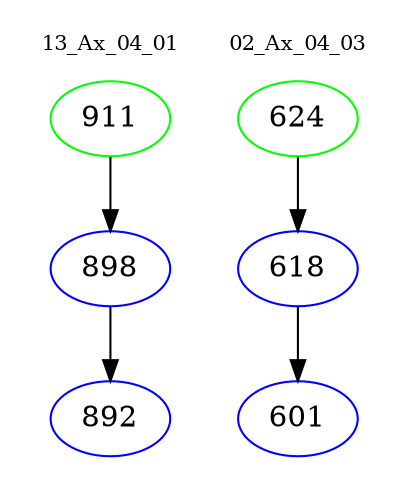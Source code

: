 digraph{
subgraph cluster_0 {
color = white
label = "13_Ax_04_01";
fontsize=10;
T0_911 [label="911", color="green"]
T0_911 -> T0_898 [color="black"]
T0_898 [label="898", color="blue"]
T0_898 -> T0_892 [color="black"]
T0_892 [label="892", color="blue"]
}
subgraph cluster_1 {
color = white
label = "02_Ax_04_03";
fontsize=10;
T1_624 [label="624", color="green"]
T1_624 -> T1_618 [color="black"]
T1_618 [label="618", color="blue"]
T1_618 -> T1_601 [color="black"]
T1_601 [label="601", color="blue"]
}
}
